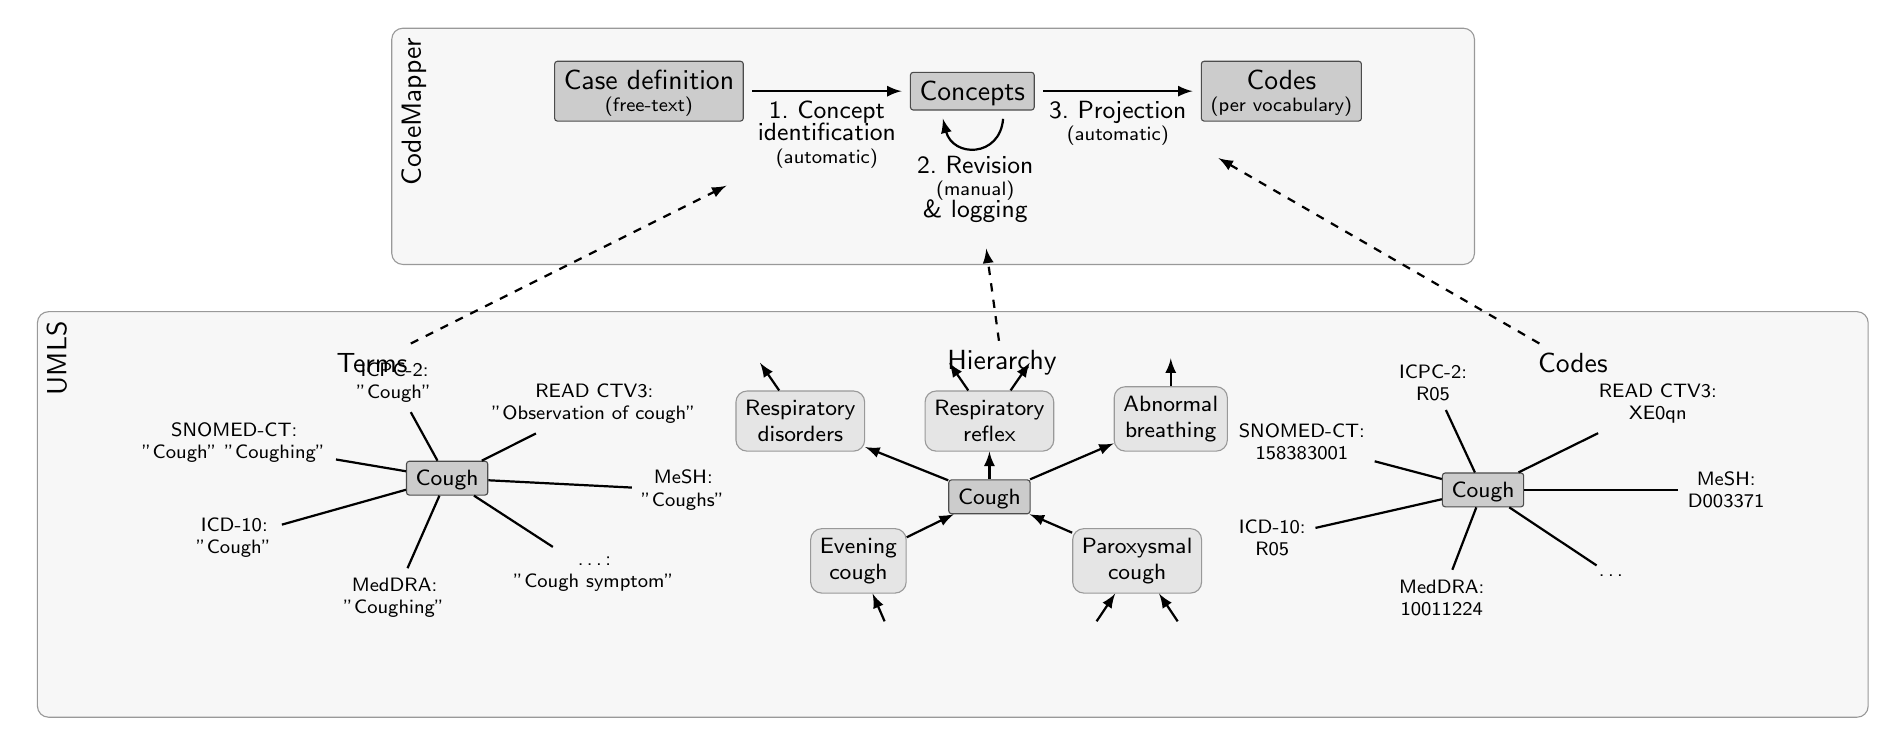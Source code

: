 \usetikzlibrary{arrows,calc,positioning,fit,backgrounds}

\begin{tikzpicture}[
    every node/.style={%
      font=\sffamily,
      align=center
    },
    every path/.style={%
      font=\sffamily
    },
    insidearrow/.style={%
      -latex,
      thick,
      shorten <= 3pt,
      shorten >= 3pt,
      rounded corners
    },
    insidenode/.style={%
      draw=black!70,
      fill=black!20,
      rounded corners=0.1em,
      text depth=0em,
      execute at begin node=\setlength{\baselineskip}{0.8em}
    },%
]

\node (comap) {
\begin{tikzpicture}
  \begin{scope}[
    every node/.append style={insidenode, node distance=6em}
  ]
    \node (concepts) {Concepts};
    \node (casedef) [left=of concepts]
      {Case definition \\ \scriptsize (free-text)};
    \node (codes) [right=of concepts]
      {Codes \\ \scriptsize (per vocabulary)};
  \end{scope}

  \begin{scope}[
    every edge/.append style=insidearrow,
    every path/.append style=insidearrow,
    every node/.append style={execute at begin node=\setlength{\baselineskip}{0.8em}}
  ]
  \path (casedef) edge
    node[below] (indexing)
      {\small 1.\ Concept \\ \small identification \\ \scriptsize (automatic)}
    (concepts);
  \path (concepts) edge
    node[below] (mapping)
      {\small 3.\ Projection \\ \scriptsize (automatic)}
    (codes);
  \draw ($ (concepts.south) + (0.4,0) $)
    .. controls +(-.05,-.6) and +(0.15,-.6) ..
    node[below] (revision)
      {\small 2.\ Revision \\ \scriptsize (manual) \\ \small \& logging}
     ($ (concepts.south) + (-.4,0) $);
  \end{scope}
\end{tikzpicture}
};

\node (umls) [below=of comap] {
\begin{tikzpicture}
\node (terms) {
\begin{tikzpicture}[every node/.append style={font=\footnotesize}]
\node (c1)  [insidenode] {Cough};
\foreach \a [count=\c] in {
  {READ CTV3:\\"Observation of cough"},
  {ICPC-2:\\"Cough"},
  {SNOMED-CT:\\"Cough" "Coughing"},
  {ICD-10:\\"Cough"},
  {MedDRA:\\"Coughing"},
  {\ldots:\\"Cough symptom"},
  {MeSH:\\"Coughs"},
  {}
}
{
  \ifnum\c<8
  \path (c1.north) ++(\c*360/7:3 and 1.4) node[font=\scriptsize] {\a} edge[thick] (c1);
  \fi
}
\end{tikzpicture}
};

\node (hier) [right=-1em of terms] {
\begin{tikzpicture}[every node/.append style={font=\footnotesize}]
 \node (c2) [insidenode] {Cough};
\begin{scope}[
    every node/.append style={draw, rounded corners},
    every edge/.append style={thick}
]
\begin{scope}[
    every node/.append style={draw, rounded corners, node distance=1em and 3em,draw=black!40,fill=black!10},
]
  \node (p1) [above left=of c2] {Respiratory\\disorders} edge[latex-] (c2);
  \node (p2) [above=of c2] {Respiratory\\reflex} edge[latex-] (c2);
  \node (p3) [above right=of c2] {Abnormal\\breathing} edge[latex-] (c2);
\end{scope}
\begin{scope}[
    every node/.append style={node distance=.5em and 1.5em,draw=black!40,fill=black!10},
]
  \node (p4) [below left=of c2] {Evening\\cough} edge[-latex] (c2);
  \node (p5) [below right=of c2] {Paroxysmal\\cough} edge[-latex] (c2);
\end{scope}
\begin{scope}[every node/.append style={node distance=1em and -1em, draw=none}]
%   \node [above right=of p1, d
  \node [above left=of p1] {} edge[latex-] (p1);
%   \node [above right=of p1] {} edge[latex-] (p1);
  \node [above left=of p2] {} edge[latex-] (p2);
  \node [above right=of p2] {} edge[latex-] (p2);
  \node [above=of p3] {} edge[latex-] (p3);
%   \node [above right=of p3] {} edge[latex-] (p3);
%   \node [below left=of p4] {} edge[-latex] (p4);
  \node [below right=of p4] {} edge[-latex] (p4);
  \node [below left=of p5] {} edge[-latex] (p5);
  \node [below right=of p5] {} edge[-latex] (p5);
\end{scope}
\end{scope}
\end{tikzpicture}
};

\node (codes) [right=-1em of hier] {
\begin{tikzpicture}[every node/.append style={font=\footnotesize}]
\node (c3) [insidenode] {Cough};
\foreach \a [count=\c] in {
  {READ CTV3:\\XE0qn},
  {ICPC-2:\\R05},
  {SNOMED-CT:\\158383001},
  {ICD-10:\\R05},
  {MedDRA:\\10011224},
  {\ldots},
  {MeSH:\\D003371},
  {}
}
{
  \ifnum\c<8
  \path (c1.north) ++(\c*360/7:3 and 1.4) node[font=\scriptsize] {\a} edge [thick] (c3);
  \fi
}
\end{tikzpicture}
};
\end{tikzpicture}
};

\node (lterms) at (-7.5,-2.75) {Terms};
\node (lhier) at (.5,-2.75) {Hierarchy};
\node (lcodes) at (7.75,-2.75) {Codes};

\begin{scope}[every edge/.append style={thick, dashed,-latex}]
  \draw (lterms) edge (-3,-.5);
  \draw (lhier) edge (0.3,-1.3);
  \draw (lcodes) edge (3.25,-.15);
\end{scope}

\begin{scope}[on background layer]
% \draw [black!10] (-15,-10) grid (12,2);
  \fill[black!3,draw=black!40,rounded corners] (-7.25,1.5) rectangle (6.5,-1.5)
    node[pos=0,anchor=north east,rotate=90,text=black] {CodeMapper};
  \fill[black!3,draw=black!40,rounded corners] (-11.75,-2.1) rectangle (11.5, -7.25)
    node[pos=0,anchor=north east, rotate=90, text=black] {UMLS};
\end{scope}

% \node [fit=(lumls)

\end{tikzpicture}